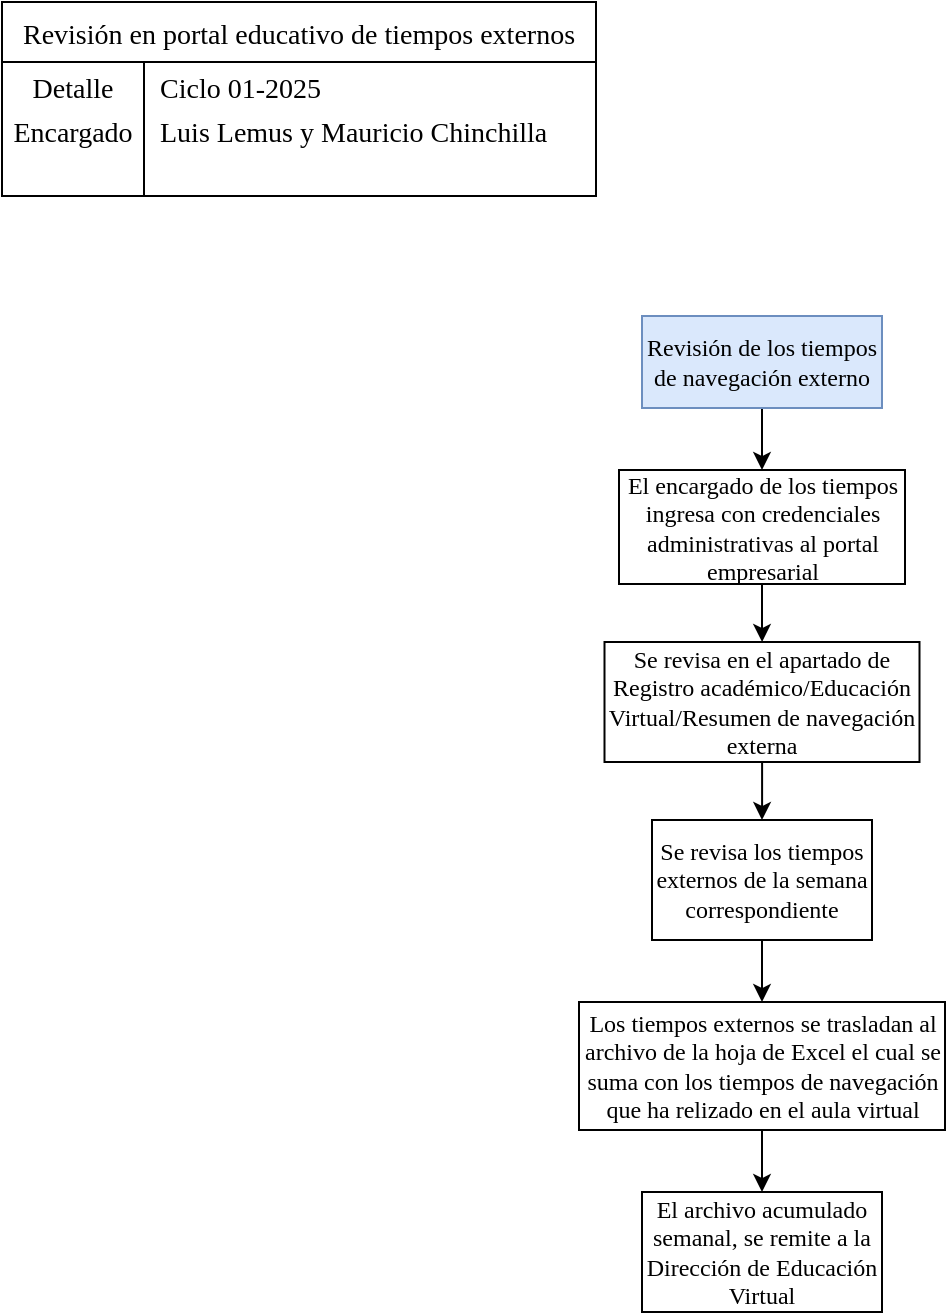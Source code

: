 <mxfile version="28.0.6">
  <diagram name="Página-1" id="EELk4TeMHjmmFOSwUk9S">
    <mxGraphModel dx="983" dy="580" grid="0" gridSize="10" guides="1" tooltips="1" connect="1" arrows="1" fold="1" page="1" pageScale="1" pageWidth="827" pageHeight="1169" math="0" shadow="0">
      <root>
        <mxCell id="0" />
        <mxCell id="1" parent="0" />
        <mxCell id="0q7ewEiP0P5C8cfL07Mu-1" value="Revisión en portal educativo de tiempos externos" style="shape=table;startSize=30;container=1;collapsible=0;childLayout=tableLayout;fixedRows=1;rowLines=0;fontStyle=0;strokeColor=default;fontSize=14;fontFamily=Times New Roman;" vertex="1" parent="1">
          <mxGeometry x="28" y="20" width="297" height="97" as="geometry" />
        </mxCell>
        <mxCell id="0q7ewEiP0P5C8cfL07Mu-2" value="" style="shape=tableRow;horizontal=0;startSize=0;swimlaneHead=0;swimlaneBody=0;top=0;left=0;bottom=0;right=0;collapsible=0;dropTarget=0;fillColor=none;points=[[0,0.5],[1,0.5]];portConstraint=eastwest;strokeColor=inherit;fontSize=16;fontFamily=Times New Roman;" vertex="1" parent="0q7ewEiP0P5C8cfL07Mu-1">
          <mxGeometry y="30" width="297" height="21" as="geometry" />
        </mxCell>
        <mxCell id="0q7ewEiP0P5C8cfL07Mu-3" value="&lt;font style=&quot;font-size: 14px;&quot;&gt;Detalle&lt;/font&gt;&lt;div&gt;&lt;br&gt;&lt;/div&gt;" style="shape=partialRectangle;html=1;whiteSpace=wrap;connectable=0;fillColor=none;top=0;left=0;bottom=0;right=0;overflow=hidden;pointerEvents=1;strokeColor=inherit;fontSize=16;fontFamily=Times New Roman;" vertex="1" parent="0q7ewEiP0P5C8cfL07Mu-2">
          <mxGeometry width="71" height="21" as="geometry">
            <mxRectangle width="71" height="21" as="alternateBounds" />
          </mxGeometry>
        </mxCell>
        <mxCell id="0q7ewEiP0P5C8cfL07Mu-4" value="&lt;font style=&quot;font-size: 14px;&quot;&gt;Ciclo 01-2025&lt;/font&gt;" style="shape=partialRectangle;html=1;whiteSpace=wrap;connectable=0;fillColor=none;top=0;left=0;bottom=0;right=0;align=left;spacingLeft=6;overflow=hidden;strokeColor=inherit;fontSize=16;fontFamily=Times New Roman;" vertex="1" parent="0q7ewEiP0P5C8cfL07Mu-2">
          <mxGeometry x="71" width="226" height="21" as="geometry">
            <mxRectangle width="226" height="21" as="alternateBounds" />
          </mxGeometry>
        </mxCell>
        <mxCell id="0q7ewEiP0P5C8cfL07Mu-5" value="" style="shape=tableRow;horizontal=0;startSize=0;swimlaneHead=0;swimlaneBody=0;top=0;left=0;bottom=0;right=0;collapsible=0;dropTarget=0;fillColor=none;points=[[0,0.5],[1,0.5]];portConstraint=eastwest;strokeColor=inherit;fontSize=16;fontFamily=Times New Roman;" vertex="1" parent="0q7ewEiP0P5C8cfL07Mu-1">
          <mxGeometry y="51" width="297" height="26" as="geometry" />
        </mxCell>
        <mxCell id="0q7ewEiP0P5C8cfL07Mu-6" value="&lt;font style=&quot;font-size: 14px;&quot;&gt;Encargado&lt;/font&gt;" style="shape=partialRectangle;html=1;whiteSpace=wrap;connectable=0;fillColor=none;top=0;left=0;bottom=0;right=0;overflow=hidden;strokeColor=inherit;fontSize=16;fontFamily=Times New Roman;" vertex="1" parent="0q7ewEiP0P5C8cfL07Mu-5">
          <mxGeometry width="71" height="26" as="geometry">
            <mxRectangle width="71" height="26" as="alternateBounds" />
          </mxGeometry>
        </mxCell>
        <mxCell id="0q7ewEiP0P5C8cfL07Mu-7" value="&lt;span style=&quot;font-size: 14px;&quot;&gt;Luis Lemus y Mauricio Chinchilla&lt;/span&gt;" style="shape=partialRectangle;html=1;whiteSpace=wrap;connectable=0;fillColor=none;top=0;left=0;bottom=0;right=0;align=left;spacingLeft=6;overflow=hidden;strokeColor=inherit;fontSize=16;fontFamily=Times New Roman;" vertex="1" parent="0q7ewEiP0P5C8cfL07Mu-5">
          <mxGeometry x="71" width="226" height="26" as="geometry">
            <mxRectangle width="226" height="26" as="alternateBounds" />
          </mxGeometry>
        </mxCell>
        <mxCell id="0q7ewEiP0P5C8cfL07Mu-8" value="" style="shape=tableRow;horizontal=0;startSize=0;swimlaneHead=0;swimlaneBody=0;top=0;left=0;bottom=0;right=0;collapsible=0;dropTarget=0;fillColor=none;points=[[0,0.5],[1,0.5]];portConstraint=eastwest;strokeColor=inherit;fontSize=16;fontFamily=Times New Roman;" vertex="1" parent="0q7ewEiP0P5C8cfL07Mu-1">
          <mxGeometry y="77" width="297" height="20" as="geometry" />
        </mxCell>
        <mxCell id="0q7ewEiP0P5C8cfL07Mu-9" value="" style="shape=partialRectangle;html=1;whiteSpace=wrap;connectable=0;fillColor=none;top=0;left=0;bottom=0;right=0;overflow=hidden;strokeColor=inherit;fontSize=16;fontFamily=Times New Roman;" vertex="1" parent="0q7ewEiP0P5C8cfL07Mu-8">
          <mxGeometry width="71" height="20" as="geometry">
            <mxRectangle width="71" height="20" as="alternateBounds" />
          </mxGeometry>
        </mxCell>
        <mxCell id="0q7ewEiP0P5C8cfL07Mu-10" value="" style="shape=partialRectangle;html=1;whiteSpace=wrap;connectable=0;fillColor=none;top=0;left=0;bottom=0;right=0;align=left;spacingLeft=6;overflow=hidden;strokeColor=inherit;fontSize=16;fontFamily=Times New Roman;" vertex="1" parent="0q7ewEiP0P5C8cfL07Mu-8">
          <mxGeometry x="71" width="226" height="20" as="geometry">
            <mxRectangle width="226" height="20" as="alternateBounds" />
          </mxGeometry>
        </mxCell>
        <mxCell id="0q7ewEiP0P5C8cfL07Mu-13" value="" style="edgeStyle=orthogonalEdgeStyle;rounded=0;orthogonalLoop=1;jettySize=auto;html=1;" edge="1" parent="1" source="0q7ewEiP0P5C8cfL07Mu-11" target="0q7ewEiP0P5C8cfL07Mu-12">
          <mxGeometry relative="1" as="geometry" />
        </mxCell>
        <mxCell id="0q7ewEiP0P5C8cfL07Mu-11" value="Revisión de los tiempos de navegación externo" style="rounded=0;whiteSpace=wrap;html=1;fillColor=#dae8fc;strokeColor=#6c8ebf;fontFamily=Times New Roman;" vertex="1" parent="1">
          <mxGeometry x="348" y="177" width="120" height="46" as="geometry" />
        </mxCell>
        <mxCell id="0q7ewEiP0P5C8cfL07Mu-15" value="" style="edgeStyle=orthogonalEdgeStyle;rounded=0;orthogonalLoop=1;jettySize=auto;html=1;" edge="1" parent="1" source="0q7ewEiP0P5C8cfL07Mu-12" target="0q7ewEiP0P5C8cfL07Mu-14">
          <mxGeometry relative="1" as="geometry" />
        </mxCell>
        <mxCell id="0q7ewEiP0P5C8cfL07Mu-12" value="El encargado de los tiempos ingresa con credenciales administrativas al portal empresarial" style="whiteSpace=wrap;html=1;fontFamily=Times New Roman;rounded=0;" vertex="1" parent="1">
          <mxGeometry x="336.5" y="254" width="143" height="57" as="geometry" />
        </mxCell>
        <mxCell id="0q7ewEiP0P5C8cfL07Mu-17" value="" style="edgeStyle=orthogonalEdgeStyle;rounded=0;orthogonalLoop=1;jettySize=auto;html=1;" edge="1" parent="1" source="0q7ewEiP0P5C8cfL07Mu-14" target="0q7ewEiP0P5C8cfL07Mu-16">
          <mxGeometry relative="1" as="geometry" />
        </mxCell>
        <mxCell id="0q7ewEiP0P5C8cfL07Mu-14" value="Se revisa en el apartado de Registro académico/Educación Virtual/Resumen de navegación externa" style="whiteSpace=wrap;html=1;fontFamily=Times New Roman;rounded=0;" vertex="1" parent="1">
          <mxGeometry x="329.25" y="340" width="157.5" height="60" as="geometry" />
        </mxCell>
        <mxCell id="0q7ewEiP0P5C8cfL07Mu-19" value="" style="edgeStyle=orthogonalEdgeStyle;rounded=0;orthogonalLoop=1;jettySize=auto;html=1;" edge="1" parent="1" source="0q7ewEiP0P5C8cfL07Mu-16" target="0q7ewEiP0P5C8cfL07Mu-18">
          <mxGeometry relative="1" as="geometry" />
        </mxCell>
        <mxCell id="0q7ewEiP0P5C8cfL07Mu-16" value="Se revisa los tiempos externos de la semana correspondiente" style="whiteSpace=wrap;html=1;fontFamily=Times New Roman;rounded=0;" vertex="1" parent="1">
          <mxGeometry x="353" y="429" width="110" height="60" as="geometry" />
        </mxCell>
        <mxCell id="0q7ewEiP0P5C8cfL07Mu-21" value="" style="edgeStyle=orthogonalEdgeStyle;rounded=0;orthogonalLoop=1;jettySize=auto;html=1;" edge="1" parent="1" source="0q7ewEiP0P5C8cfL07Mu-18" target="0q7ewEiP0P5C8cfL07Mu-20">
          <mxGeometry relative="1" as="geometry" />
        </mxCell>
        <mxCell id="0q7ewEiP0P5C8cfL07Mu-18" value="Los tiempos externos se trasladan al archivo de la hoja de Excel el cual se suma con los tiempos de navegación que ha relizado en el aula virtual" style="whiteSpace=wrap;html=1;fontFamily=Times New Roman;rounded=0;" vertex="1" parent="1">
          <mxGeometry x="316.5" y="520" width="183" height="64" as="geometry" />
        </mxCell>
        <mxCell id="0q7ewEiP0P5C8cfL07Mu-20" value="El archivo acumulado semanal, se remite a la Dirección de Educación Virtual" style="whiteSpace=wrap;html=1;fontFamily=Times New Roman;rounded=0;" vertex="1" parent="1">
          <mxGeometry x="348" y="615" width="120" height="60" as="geometry" />
        </mxCell>
      </root>
    </mxGraphModel>
  </diagram>
</mxfile>
